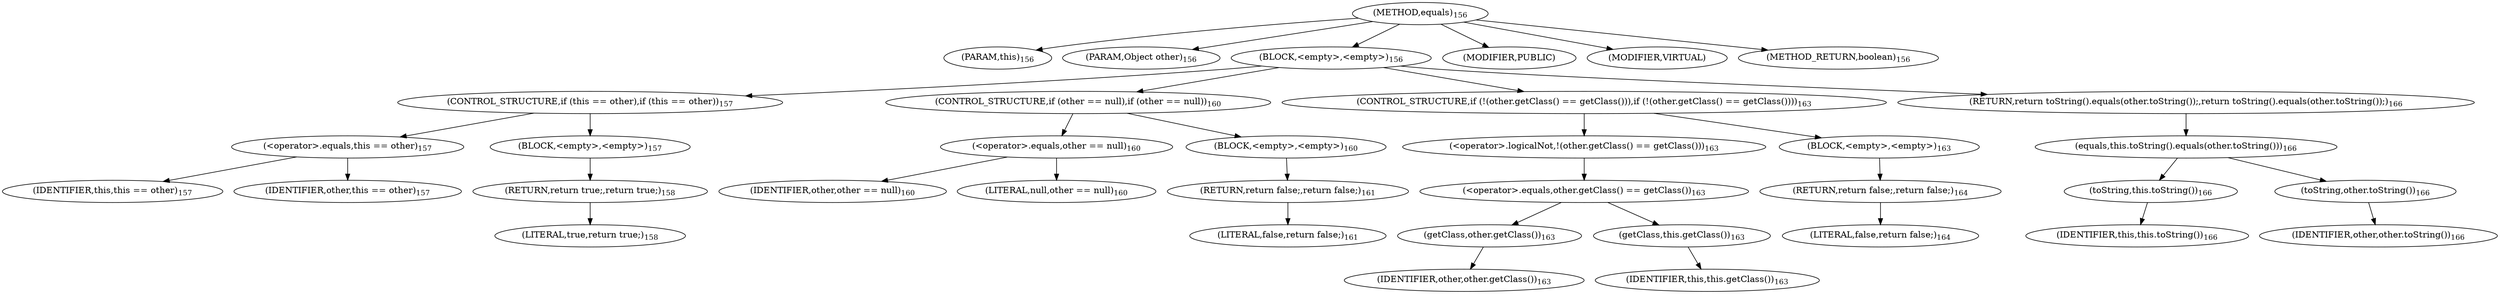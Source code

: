 digraph "equals" {  
"196" [label = <(METHOD,equals)<SUB>156</SUB>> ]
"19" [label = <(PARAM,this)<SUB>156</SUB>> ]
"197" [label = <(PARAM,Object other)<SUB>156</SUB>> ]
"198" [label = <(BLOCK,&lt;empty&gt;,&lt;empty&gt;)<SUB>156</SUB>> ]
"199" [label = <(CONTROL_STRUCTURE,if (this == other),if (this == other))<SUB>157</SUB>> ]
"200" [label = <(&lt;operator&gt;.equals,this == other)<SUB>157</SUB>> ]
"18" [label = <(IDENTIFIER,this,this == other)<SUB>157</SUB>> ]
"201" [label = <(IDENTIFIER,other,this == other)<SUB>157</SUB>> ]
"202" [label = <(BLOCK,&lt;empty&gt;,&lt;empty&gt;)<SUB>157</SUB>> ]
"203" [label = <(RETURN,return true;,return true;)<SUB>158</SUB>> ]
"204" [label = <(LITERAL,true,return true;)<SUB>158</SUB>> ]
"205" [label = <(CONTROL_STRUCTURE,if (other == null),if (other == null))<SUB>160</SUB>> ]
"206" [label = <(&lt;operator&gt;.equals,other == null)<SUB>160</SUB>> ]
"207" [label = <(IDENTIFIER,other,other == null)<SUB>160</SUB>> ]
"208" [label = <(LITERAL,null,other == null)<SUB>160</SUB>> ]
"209" [label = <(BLOCK,&lt;empty&gt;,&lt;empty&gt;)<SUB>160</SUB>> ]
"210" [label = <(RETURN,return false;,return false;)<SUB>161</SUB>> ]
"211" [label = <(LITERAL,false,return false;)<SUB>161</SUB>> ]
"212" [label = <(CONTROL_STRUCTURE,if (!(other.getClass() == getClass())),if (!(other.getClass() == getClass())))<SUB>163</SUB>> ]
"213" [label = <(&lt;operator&gt;.logicalNot,!(other.getClass() == getClass()))<SUB>163</SUB>> ]
"214" [label = <(&lt;operator&gt;.equals,other.getClass() == getClass())<SUB>163</SUB>> ]
"215" [label = <(getClass,other.getClass())<SUB>163</SUB>> ]
"216" [label = <(IDENTIFIER,other,other.getClass())<SUB>163</SUB>> ]
"217" [label = <(getClass,this.getClass())<SUB>163</SUB>> ]
"20" [label = <(IDENTIFIER,this,this.getClass())<SUB>163</SUB>> ]
"218" [label = <(BLOCK,&lt;empty&gt;,&lt;empty&gt;)<SUB>163</SUB>> ]
"219" [label = <(RETURN,return false;,return false;)<SUB>164</SUB>> ]
"220" [label = <(LITERAL,false,return false;)<SUB>164</SUB>> ]
"221" [label = <(RETURN,return toString().equals(other.toString());,return toString().equals(other.toString());)<SUB>166</SUB>> ]
"222" [label = <(equals,this.toString().equals(other.toString()))<SUB>166</SUB>> ]
"223" [label = <(toString,this.toString())<SUB>166</SUB>> ]
"21" [label = <(IDENTIFIER,this,this.toString())<SUB>166</SUB>> ]
"224" [label = <(toString,other.toString())<SUB>166</SUB>> ]
"225" [label = <(IDENTIFIER,other,other.toString())<SUB>166</SUB>> ]
"226" [label = <(MODIFIER,PUBLIC)> ]
"227" [label = <(MODIFIER,VIRTUAL)> ]
"228" [label = <(METHOD_RETURN,boolean)<SUB>156</SUB>> ]
  "196" -> "19" 
  "196" -> "197" 
  "196" -> "198" 
  "196" -> "226" 
  "196" -> "227" 
  "196" -> "228" 
  "198" -> "199" 
  "198" -> "205" 
  "198" -> "212" 
  "198" -> "221" 
  "199" -> "200" 
  "199" -> "202" 
  "200" -> "18" 
  "200" -> "201" 
  "202" -> "203" 
  "203" -> "204" 
  "205" -> "206" 
  "205" -> "209" 
  "206" -> "207" 
  "206" -> "208" 
  "209" -> "210" 
  "210" -> "211" 
  "212" -> "213" 
  "212" -> "218" 
  "213" -> "214" 
  "214" -> "215" 
  "214" -> "217" 
  "215" -> "216" 
  "217" -> "20" 
  "218" -> "219" 
  "219" -> "220" 
  "221" -> "222" 
  "222" -> "223" 
  "222" -> "224" 
  "223" -> "21" 
  "224" -> "225" 
}
